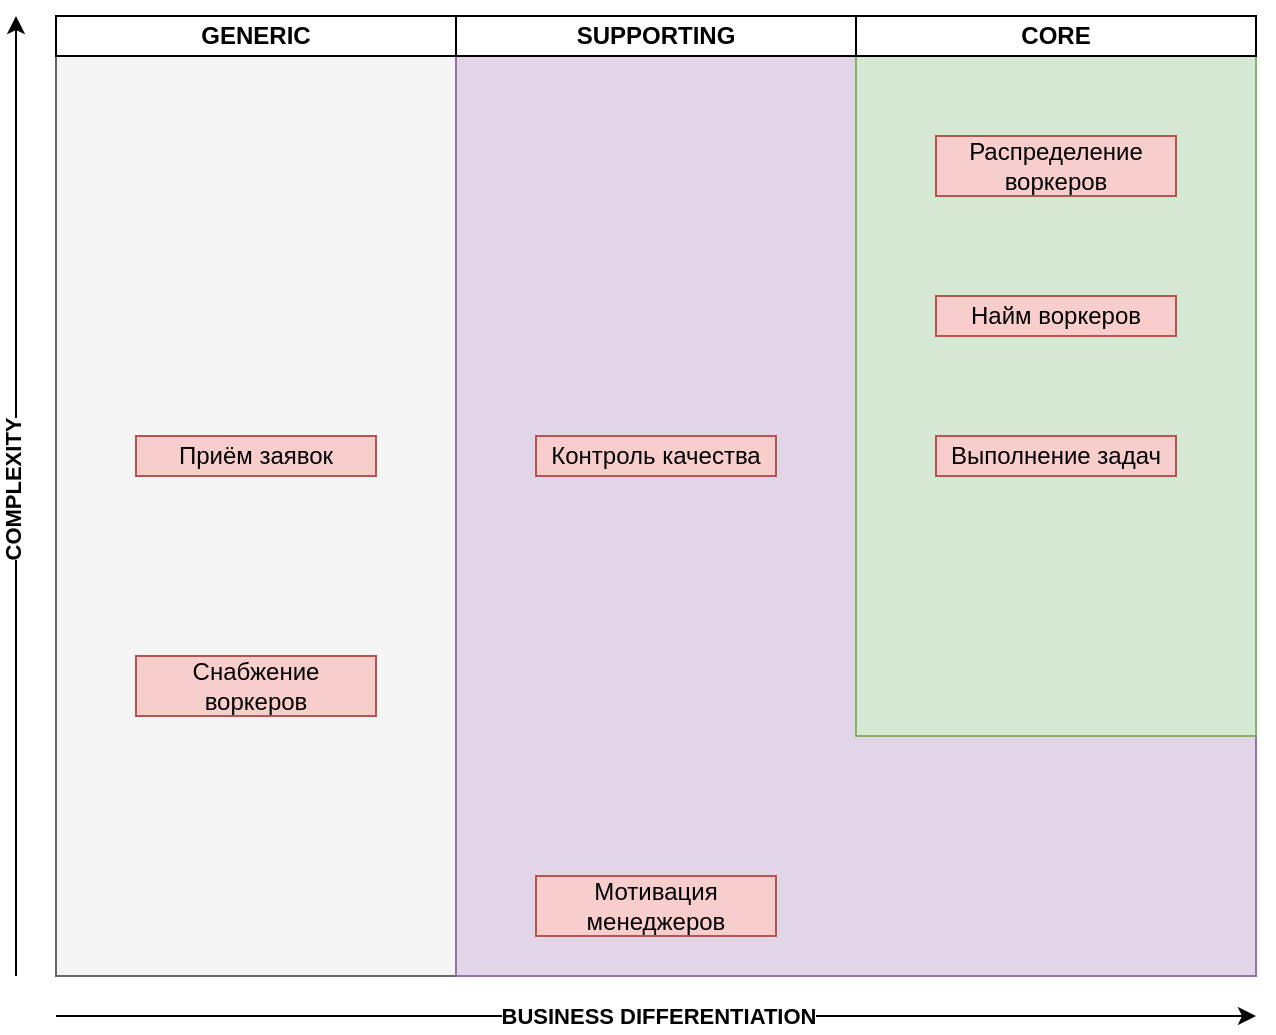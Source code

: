 <mxfile version="24.6.1" type="device">
  <diagram name="Page-1" id="nYnXMWnMa56crzIKCHE6">
    <mxGraphModel dx="979" dy="879" grid="1" gridSize="10" guides="1" tooltips="1" connect="1" arrows="1" fold="1" page="1" pageScale="1" pageWidth="700" pageHeight="550" math="0" shadow="0">
      <root>
        <mxCell id="0" />
        <mxCell id="1" parent="0" />
        <mxCell id="psX_TMWhQ0xsorYOk14J-1" value="" style="rounded=0;whiteSpace=wrap;html=1;fillColor=#f5f5f5;strokeColor=#666666;fontColor=#333333;" vertex="1" parent="1">
          <mxGeometry x="50" y="20" width="600" height="480" as="geometry" />
        </mxCell>
        <mxCell id="psX_TMWhQ0xsorYOk14J-17" value="" style="rounded=0;whiteSpace=wrap;html=1;fillColor=#e1d5e7;strokeColor=#9673a6;" vertex="1" parent="1">
          <mxGeometry x="250" y="20" width="400" height="480" as="geometry" />
        </mxCell>
        <mxCell id="psX_TMWhQ0xsorYOk14J-18" value="" style="rounded=0;whiteSpace=wrap;html=1;fillColor=#d5e8d4;strokeColor=#82b366;" vertex="1" parent="1">
          <mxGeometry x="450" y="20" width="200" height="360" as="geometry" />
        </mxCell>
        <mxCell id="psX_TMWhQ0xsorYOk14J-19" value="Распределение воркеров" style="rounded=0;whiteSpace=wrap;html=1;fillColor=#f8cecc;strokeColor=#b85450;" vertex="1" parent="1">
          <mxGeometry x="490" y="80" width="120" height="30" as="geometry" />
        </mxCell>
        <mxCell id="psX_TMWhQ0xsorYOk14J-20" value="Найм воркеров" style="rounded=0;whiteSpace=wrap;html=1;fillColor=#f8cecc;strokeColor=#b85450;" vertex="1" parent="1">
          <mxGeometry x="490" y="160" width="120" height="20" as="geometry" />
        </mxCell>
        <mxCell id="psX_TMWhQ0xsorYOk14J-21" value="Контроль качества" style="rounded=0;whiteSpace=wrap;html=1;fillColor=#f8cecc;strokeColor=#b85450;" vertex="1" parent="1">
          <mxGeometry x="290" y="230" width="120" height="20" as="geometry" />
        </mxCell>
        <mxCell id="psX_TMWhQ0xsorYOk14J-22" value="Выполнение задач" style="rounded=0;whiteSpace=wrap;html=1;fillColor=#f8cecc;strokeColor=#b85450;" vertex="1" parent="1">
          <mxGeometry x="490" y="230" width="120" height="20" as="geometry" />
        </mxCell>
        <mxCell id="psX_TMWhQ0xsorYOk14J-23" value="Приём заявок" style="rounded=0;whiteSpace=wrap;html=1;fillColor=#f8cecc;strokeColor=#b85450;" vertex="1" parent="1">
          <mxGeometry x="90" y="230" width="120" height="20" as="geometry" />
        </mxCell>
        <mxCell id="psX_TMWhQ0xsorYOk14J-24" value="Снабжение воркеров" style="rounded=0;whiteSpace=wrap;html=1;fillColor=#f8cecc;strokeColor=#b85450;" vertex="1" parent="1">
          <mxGeometry x="90" y="340" width="120" height="30" as="geometry" />
        </mxCell>
        <mxCell id="psX_TMWhQ0xsorYOk14J-25" value="Мотивация менеджеров" style="rounded=0;whiteSpace=wrap;html=1;fillColor=#f8cecc;strokeColor=#b85450;" vertex="1" parent="1">
          <mxGeometry x="290" y="450" width="120" height="30" as="geometry" />
        </mxCell>
        <mxCell id="psX_TMWhQ0xsorYOk14J-26" value="" style="endArrow=classic;html=1;rounded=0;" edge="1" parent="1">
          <mxGeometry width="50" height="50" relative="1" as="geometry">
            <mxPoint x="50" y="520" as="sourcePoint" />
            <mxPoint x="650" y="520" as="targetPoint" />
          </mxGeometry>
        </mxCell>
        <mxCell id="psX_TMWhQ0xsorYOk14J-27" value="&lt;b&gt;BUSINESS DIFFERENTIATION&lt;/b&gt;" style="edgeLabel;html=1;align=center;verticalAlign=middle;resizable=0;points=[];" vertex="1" connectable="0" parent="psX_TMWhQ0xsorYOk14J-26">
          <mxGeometry x="0.082" relative="1" as="geometry">
            <mxPoint x="-24" as="offset" />
          </mxGeometry>
        </mxCell>
        <mxCell id="psX_TMWhQ0xsorYOk14J-28" value="" style="endArrow=classic;html=1;rounded=0;" edge="1" parent="1">
          <mxGeometry width="50" height="50" relative="1" as="geometry">
            <mxPoint x="30" y="500" as="sourcePoint" />
            <mxPoint x="30" y="20" as="targetPoint" />
          </mxGeometry>
        </mxCell>
        <mxCell id="psX_TMWhQ0xsorYOk14J-29" value="&lt;b&gt;COMPLEXITY&lt;/b&gt;" style="edgeLabel;html=1;align=center;verticalAlign=middle;resizable=0;points=[];rotation=-90;" vertex="1" connectable="0" parent="psX_TMWhQ0xsorYOk14J-28">
          <mxGeometry x="0.012" y="2" relative="1" as="geometry">
            <mxPoint as="offset" />
          </mxGeometry>
        </mxCell>
        <mxCell id="psX_TMWhQ0xsorYOk14J-31" value="&lt;b&gt;GENERIC&lt;/b&gt;" style="rounded=0;whiteSpace=wrap;html=1;" vertex="1" parent="1">
          <mxGeometry x="50" y="20" width="200" height="20" as="geometry" />
        </mxCell>
        <mxCell id="psX_TMWhQ0xsorYOk14J-32" value="&lt;b&gt;SUPPORTING&lt;/b&gt;" style="rounded=0;whiteSpace=wrap;html=1;" vertex="1" parent="1">
          <mxGeometry x="250" y="20" width="200" height="20" as="geometry" />
        </mxCell>
        <mxCell id="psX_TMWhQ0xsorYOk14J-33" value="&lt;b&gt;CORE&lt;/b&gt;" style="rounded=0;whiteSpace=wrap;html=1;" vertex="1" parent="1">
          <mxGeometry x="450" y="20" width="200" height="20" as="geometry" />
        </mxCell>
      </root>
    </mxGraphModel>
  </diagram>
</mxfile>
